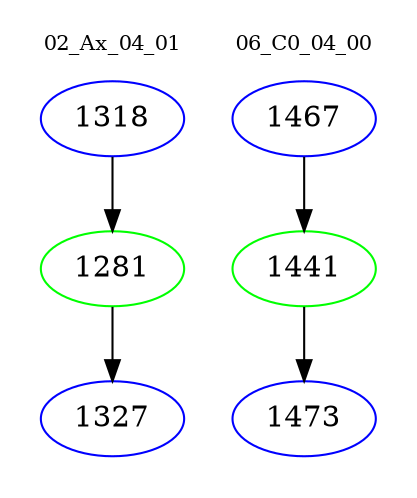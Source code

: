 digraph{
subgraph cluster_0 {
color = white
label = "02_Ax_04_01";
fontsize=10;
T0_1318 [label="1318", color="blue"]
T0_1318 -> T0_1281 [color="black"]
T0_1281 [label="1281", color="green"]
T0_1281 -> T0_1327 [color="black"]
T0_1327 [label="1327", color="blue"]
}
subgraph cluster_1 {
color = white
label = "06_C0_04_00";
fontsize=10;
T1_1467 [label="1467", color="blue"]
T1_1467 -> T1_1441 [color="black"]
T1_1441 [label="1441", color="green"]
T1_1441 -> T1_1473 [color="black"]
T1_1473 [label="1473", color="blue"]
}
}
